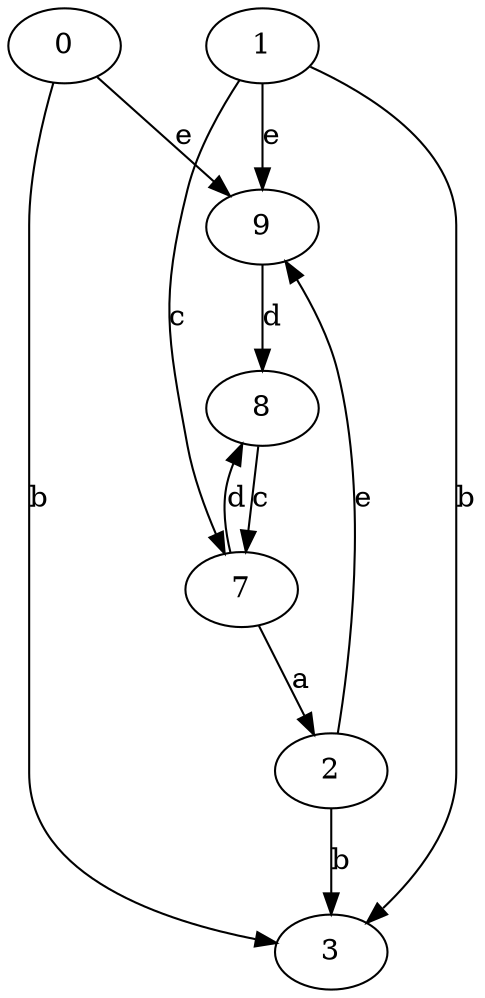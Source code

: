 strict digraph  {
0;
1;
2;
3;
7;
8;
9;
0 -> 3  [label=b];
0 -> 9  [label=e];
1 -> 3  [label=b];
1 -> 7  [label=c];
1 -> 9  [label=e];
2 -> 3  [label=b];
2 -> 9  [label=e];
7 -> 2  [label=a];
7 -> 8  [label=d];
8 -> 7  [label=c];
9 -> 8  [label=d];
}

